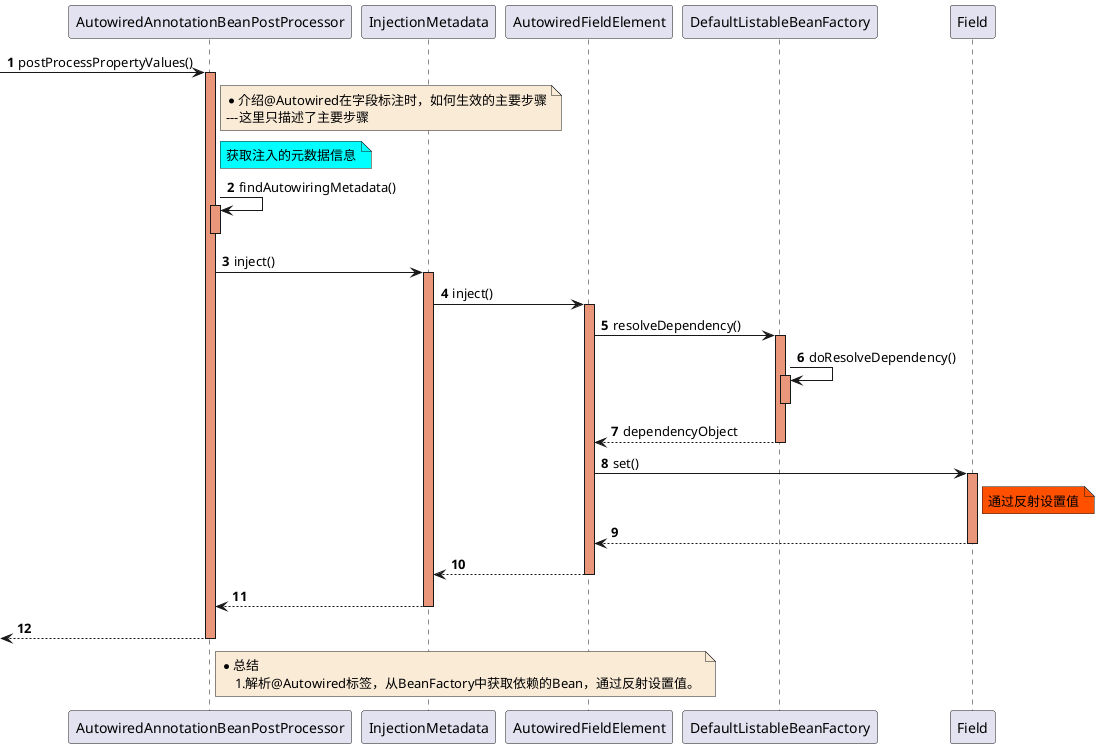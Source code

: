 @startuml

autonumber

-> AutowiredAnnotationBeanPostProcessor: postProcessPropertyValues() 
activate AutowiredAnnotationBeanPostProcessor #DarkSalmon

    note right of AutowiredAnnotationBeanPostProcessor #FAEBD7
        *介绍@Autowired在字段标注时，如何生效的主要步骤
        ---这里只描述了主要步骤
    end note

    note right of AutowiredAnnotationBeanPostProcessor #aqua
        获取注入的元数据信息
    end note
    AutowiredAnnotationBeanPostProcessor -> AutowiredAnnotationBeanPostProcessor : findAutowiringMetadata()
    activate AutowiredAnnotationBeanPostProcessor #DarkSalmon
    deactivate AutowiredAnnotationBeanPostProcessor

    AutowiredAnnotationBeanPostProcessor -> InjectionMetadata : inject()
    activate InjectionMetadata #DarkSalmon

        InjectionMetadata -> AutowiredFieldElement : inject()
        activate AutowiredFieldElement #DarkSalmon

            AutowiredFieldElement -> DefaultListableBeanFactory : resolveDependency()
            activate DefaultListableBeanFactory #DarkSalmon

                DefaultListableBeanFactory -> DefaultListableBeanFactory : doResolveDependency()
                activate DefaultListableBeanFactory #DarkSalmon
                deactivate DefaultListableBeanFactory

            DefaultListableBeanFactory --> AutowiredFieldElement: dependencyObject
            deactivate DefaultListableBeanFactory


            AutowiredFieldElement -> Field : set()
            activate Field #DarkSalmon
                note right of Field #FF5000
                    通过反射设置值
                end note
            Field --> AutowiredFieldElement
            deactivate Field

        AutowiredFieldElement --> InjectionMetadata
        deactivate AutowiredFieldElement

    InjectionMetadata --> AutowiredAnnotationBeanPostProcessor
    deactivate InjectionMetadata

<-- AutowiredAnnotationBeanPostProcessor
deactivate AutowiredAnnotationBeanPostProcessor

note right of AutowiredAnnotationBeanPostProcessor #FAEBD7
    *总结
        1.解析@Autowired标签，从BeanFactory中获取依赖的Bean，通过反射设置值。
end note

@enduml